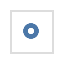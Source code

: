 {
  "$schema": "https://vega.github.io/schema/vega/v3.json",
  "autosize": "pad",
  "padding": 5,
  "width": 21,
  "height": 21,
  "style": "cell",
  "data": [
    {
      "name": "source_0",
      "values": [
        {"a": "C", "b": 2},
        {"a": "C", "b": 7},
        {"a": "C", "b": 4},
        {"a": "D", "b": 1},
        {"a": "D", "b": 2},
        {"a": "D", "b": 6},
        {"a": "E", "b": 8},
        {"a": "E", "b": 4},
        {"a": "E", "b": 7}
      ]
    }
  ],
  "marks": [
    {
      "name": "marks",
      "type": "symbol",
      "style": ["point"],
      "from": {"data": "source_0"},
      "encode": {
        "update": {
          "opacity": {"value": 0.7},
          "fill": {"value": "transparent"},
          "stroke": {"value": "#4c78a8"},
          "x": {"signal": "width", "mult": 0.5},
          "y": {"signal": "height", "mult": 0.5}
        }
      }
    }
  ],
  "config": {"axisY": {"minExtent": 30}}
}
